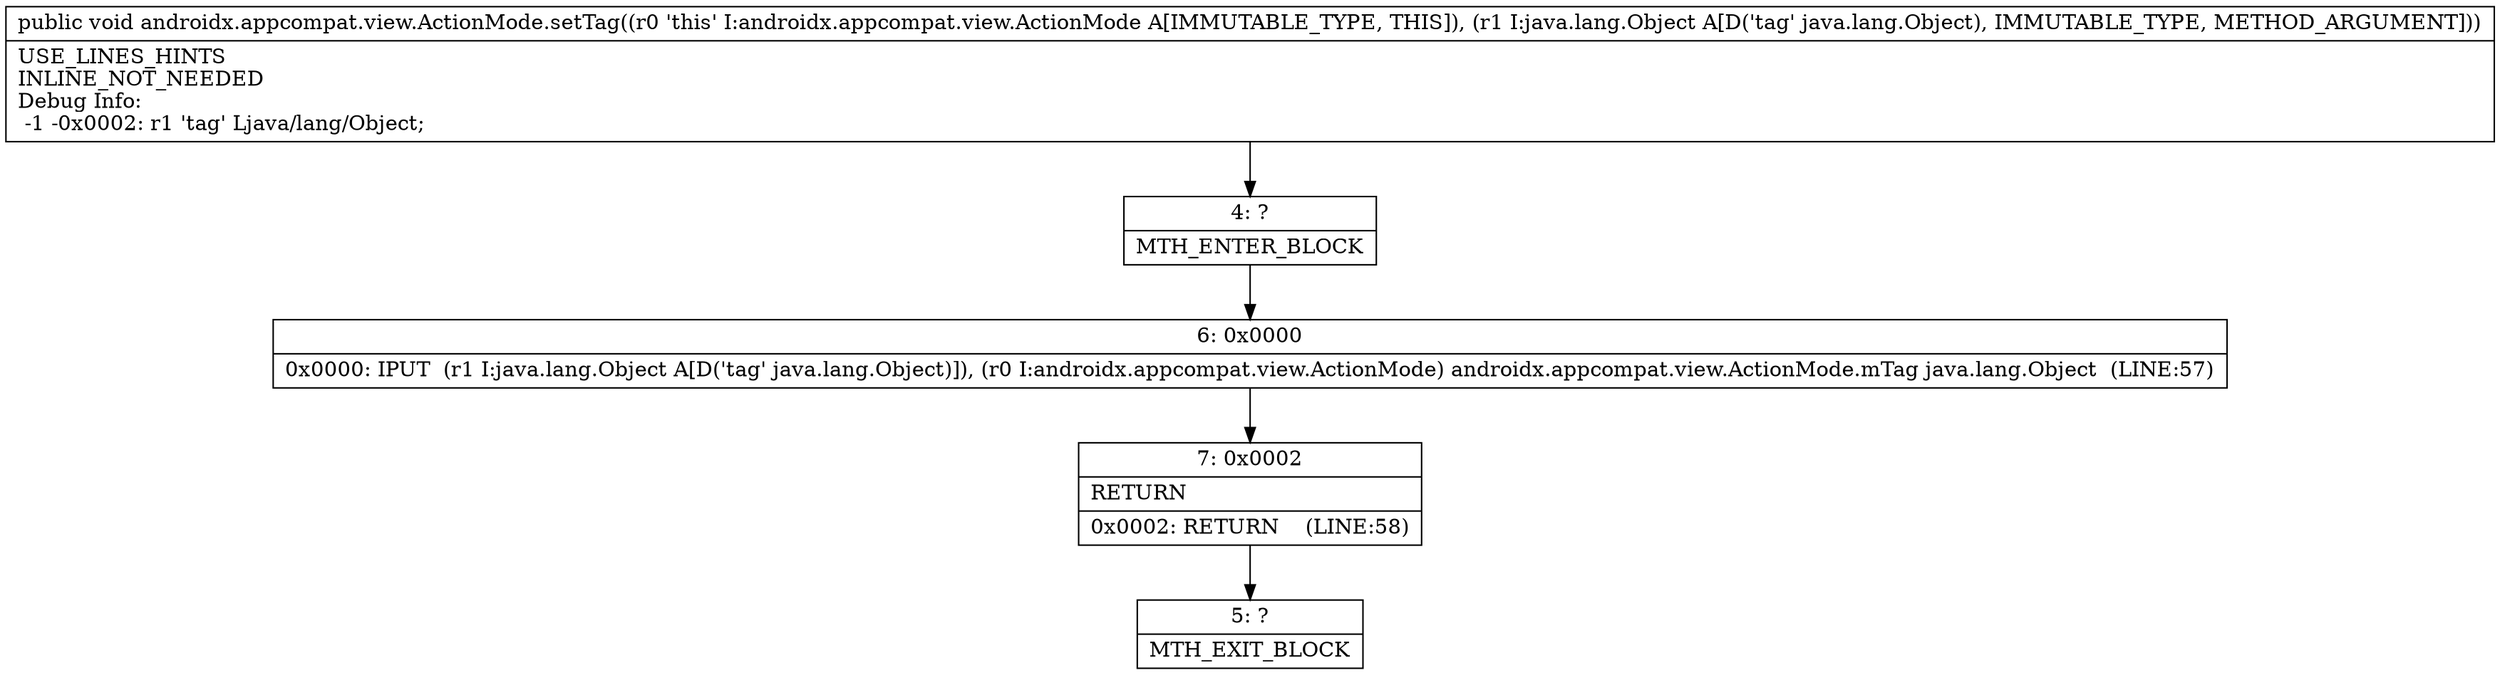 digraph "CFG forandroidx.appcompat.view.ActionMode.setTag(Ljava\/lang\/Object;)V" {
Node_4 [shape=record,label="{4\:\ ?|MTH_ENTER_BLOCK\l}"];
Node_6 [shape=record,label="{6\:\ 0x0000|0x0000: IPUT  (r1 I:java.lang.Object A[D('tag' java.lang.Object)]), (r0 I:androidx.appcompat.view.ActionMode) androidx.appcompat.view.ActionMode.mTag java.lang.Object  (LINE:57)\l}"];
Node_7 [shape=record,label="{7\:\ 0x0002|RETURN\l|0x0002: RETURN    (LINE:58)\l}"];
Node_5 [shape=record,label="{5\:\ ?|MTH_EXIT_BLOCK\l}"];
MethodNode[shape=record,label="{public void androidx.appcompat.view.ActionMode.setTag((r0 'this' I:androidx.appcompat.view.ActionMode A[IMMUTABLE_TYPE, THIS]), (r1 I:java.lang.Object A[D('tag' java.lang.Object), IMMUTABLE_TYPE, METHOD_ARGUMENT]))  | USE_LINES_HINTS\lINLINE_NOT_NEEDED\lDebug Info:\l  \-1 \-0x0002: r1 'tag' Ljava\/lang\/Object;\l}"];
MethodNode -> Node_4;Node_4 -> Node_6;
Node_6 -> Node_7;
Node_7 -> Node_5;
}

